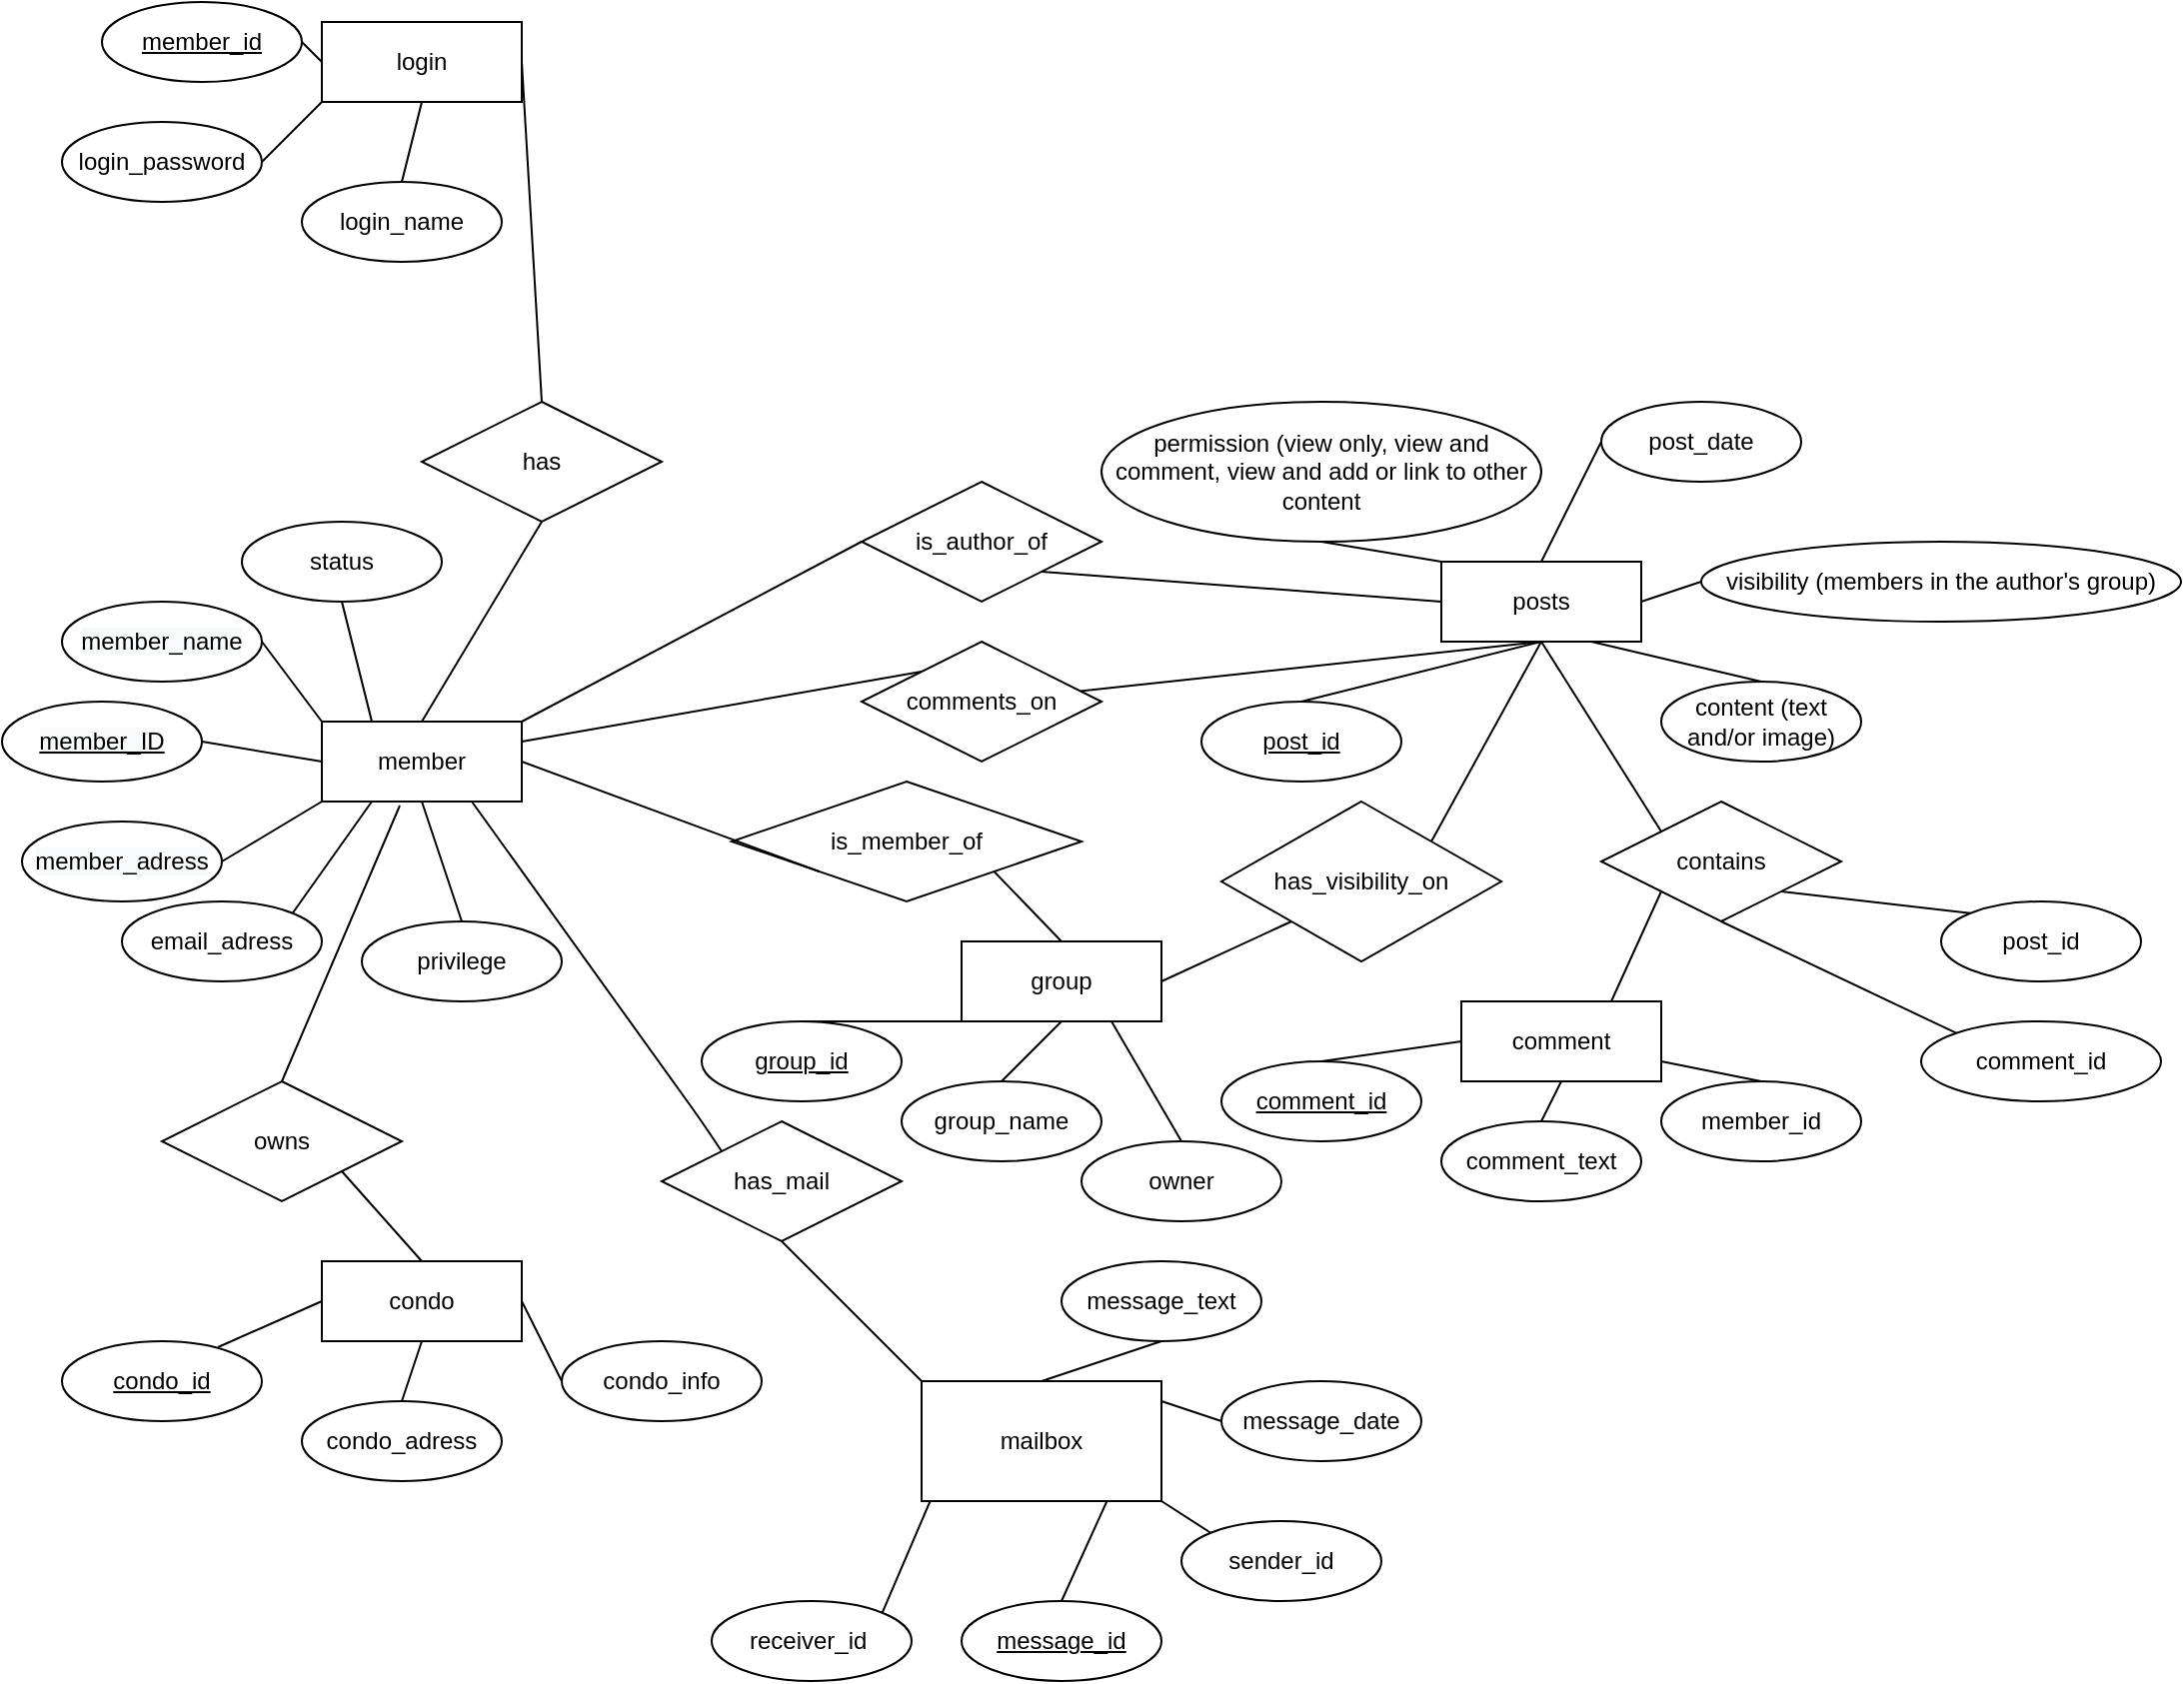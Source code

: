 <mxfile version="13.10.9" type="device"><diagram id="R2lEEEUBdFMjLlhIrx00" name="Page-1"><mxGraphModel dx="1422" dy="762" grid="1" gridSize="10" guides="1" tooltips="1" connect="1" arrows="1" fold="1" page="1" pageScale="1" pageWidth="850" pageHeight="1100" math="0" shadow="0" extFonts="Permanent Marker^https://fonts.googleapis.com/css?family=Permanent+Marker"><root><mxCell id="0"/><mxCell id="1" parent="0"/><mxCell id="h3ni8Memsmb077APxhq8-2" value="member" style="whiteSpace=wrap;html=1;align=center;" parent="1" vertex="1"><mxGeometry x="170" y="390" width="100" height="40" as="geometry"/></mxCell><mxCell id="h3ni8Memsmb077APxhq8-4" value="email_adress" style="ellipse;whiteSpace=wrap;html=1;align=center;" parent="1" vertex="1"><mxGeometry x="70" y="480" width="100" height="40" as="geometry"/></mxCell><mxCell id="h3ni8Memsmb077APxhq8-10" value="has" style="shape=rhombus;perimeter=rhombusPerimeter;whiteSpace=wrap;html=1;align=center;" parent="1" vertex="1"><mxGeometry x="220" y="230" width="120" height="60" as="geometry"/></mxCell><mxCell id="h3ni8Memsmb077APxhq8-11" value="login" style="whiteSpace=wrap;html=1;align=center;" parent="1" vertex="1"><mxGeometry x="170" y="40" width="100" height="40" as="geometry"/></mxCell><mxCell id="h3ni8Memsmb077APxhq8-13" value="login_password" style="ellipse;whiteSpace=wrap;html=1;align=center;" parent="1" vertex="1"><mxGeometry x="40" y="90" width="100" height="40" as="geometry"/></mxCell><mxCell id="h3ni8Memsmb077APxhq8-14" value="login_name" style="ellipse;whiteSpace=wrap;html=1;align=center;" parent="1" vertex="1"><mxGeometry x="160" y="120" width="100" height="40" as="geometry"/></mxCell><mxCell id="h3ni8Memsmb077APxhq8-17" value="member_id" style="ellipse;whiteSpace=wrap;html=1;align=center;fontStyle=4;" parent="1" vertex="1"><mxGeometry x="60" y="30" width="100" height="40" as="geometry"/></mxCell><mxCell id="h3ni8Memsmb077APxhq8-18" value="&lt;span style=&quot;color: rgb(0 , 0 , 0) ; font-family: &amp;#34;helvetica&amp;#34; ; font-size: 12px ; font-style: normal ; font-weight: 400 ; letter-spacing: normal ; text-align: center ; text-indent: 0px ; text-transform: none ; word-spacing: 0px ; background-color: rgb(248 , 249 , 250) ; display: inline ; float: none&quot;&gt;member_adress&lt;/span&gt;" style="ellipse;whiteSpace=wrap;html=1;align=center;" parent="1" vertex="1"><mxGeometry x="20" y="440" width="100" height="40" as="geometry"/></mxCell><mxCell id="h3ni8Memsmb077APxhq8-19" value="&#10;&#10;&lt;span style=&quot;color: rgb(0, 0, 0); font-family: helvetica; font-size: 12px; font-style: normal; font-weight: 400; letter-spacing: normal; text-align: center; text-indent: 0px; text-transform: none; word-spacing: 0px; background-color: rgb(248, 249, 250); display: inline; float: none;&quot;&gt;member_ID&lt;/span&gt;&#10;&#10;" style="ellipse;whiteSpace=wrap;html=1;align=center;fontStyle=4;" parent="1" vertex="1"><mxGeometry x="10" y="380" width="100" height="40" as="geometry"/></mxCell><mxCell id="h3ni8Memsmb077APxhq8-20" value="&#10;&#10;&lt;span style=&quot;color: rgb(0, 0, 0); font-family: helvetica; font-size: 12px; font-style: normal; font-weight: 400; letter-spacing: normal; text-align: center; text-indent: 0px; text-transform: none; word-spacing: 0px; background-color: rgb(248, 249, 250); display: inline; float: none;&quot;&gt;member_name&lt;/span&gt;&#10;&#10;" style="ellipse;whiteSpace=wrap;html=1;align=center;" parent="1" vertex="1"><mxGeometry x="40" y="330" width="100" height="40" as="geometry"/></mxCell><mxCell id="h3ni8Memsmb077APxhq8-21" value="" style="endArrow=none;html=1;exitX=1;exitY=0.5;exitDx=0;exitDy=0;entryX=0;entryY=0.5;entryDx=0;entryDy=0;" parent="1" source="h3ni8Memsmb077APxhq8-17" target="h3ni8Memsmb077APxhq8-11" edge="1"><mxGeometry width="50" height="50" relative="1" as="geometry"><mxPoint x="400" y="280" as="sourcePoint"/><mxPoint x="450" y="230" as="targetPoint"/></mxGeometry></mxCell><mxCell id="h3ni8Memsmb077APxhq8-22" value="" style="endArrow=none;html=1;exitX=0.5;exitY=0;exitDx=0;exitDy=0;entryX=0.5;entryY=1;entryDx=0;entryDy=0;" parent="1" source="h3ni8Memsmb077APxhq8-14" target="h3ni8Memsmb077APxhq8-11" edge="1"><mxGeometry width="50" height="50" relative="1" as="geometry"><mxPoint x="400" y="280" as="sourcePoint"/><mxPoint x="450" y="230" as="targetPoint"/></mxGeometry></mxCell><mxCell id="h3ni8Memsmb077APxhq8-23" value="" style="endArrow=none;html=1;exitX=1;exitY=0.5;exitDx=0;exitDy=0;entryX=0;entryY=1;entryDx=0;entryDy=0;" parent="1" source="h3ni8Memsmb077APxhq8-13" target="h3ni8Memsmb077APxhq8-11" edge="1"><mxGeometry width="50" height="50" relative="1" as="geometry"><mxPoint x="400" y="280" as="sourcePoint"/><mxPoint x="450" y="230" as="targetPoint"/></mxGeometry></mxCell><mxCell id="h3ni8Memsmb077APxhq8-40" value="&lt;br&gt;" style="endArrow=none;html=1;entryX=1;entryY=0.5;entryDx=0;entryDy=0;exitX=0.5;exitY=0;exitDx=0;exitDy=0;" parent="1" source="h3ni8Memsmb077APxhq8-10" target="h3ni8Memsmb077APxhq8-11" edge="1"><mxGeometry width="50" height="50" relative="1" as="geometry"><mxPoint x="400" y="160" as="sourcePoint"/><mxPoint x="450" y="110" as="targetPoint"/></mxGeometry></mxCell><mxCell id="h3ni8Memsmb077APxhq8-41" value="" style="endArrow=none;html=1;entryX=0.5;entryY=1;entryDx=0;entryDy=0;exitX=0.5;exitY=0;exitDx=0;exitDy=0;" parent="1" source="h3ni8Memsmb077APxhq8-2" target="h3ni8Memsmb077APxhq8-10" edge="1"><mxGeometry width="50" height="50" relative="1" as="geometry"><mxPoint x="400" y="380" as="sourcePoint"/><mxPoint x="450" y="330" as="targetPoint"/></mxGeometry></mxCell><mxCell id="h3ni8Memsmb077APxhq8-42" value="" style="endArrow=none;html=1;exitX=1;exitY=0.5;exitDx=0;exitDy=0;entryX=0;entryY=1;entryDx=0;entryDy=0;" parent="1" source="h3ni8Memsmb077APxhq8-18" target="h3ni8Memsmb077APxhq8-2" edge="1"><mxGeometry width="50" height="50" relative="1" as="geometry"><mxPoint x="400" y="380" as="sourcePoint"/><mxPoint x="450" y="330" as="targetPoint"/></mxGeometry></mxCell><mxCell id="h3ni8Memsmb077APxhq8-44" value="" style="endArrow=none;html=1;exitX=1;exitY=0.5;exitDx=0;exitDy=0;entryX=0;entryY=0.5;entryDx=0;entryDy=0;" parent="1" source="h3ni8Memsmb077APxhq8-19" target="h3ni8Memsmb077APxhq8-2" edge="1"><mxGeometry width="50" height="50" relative="1" as="geometry"><mxPoint x="400" y="380" as="sourcePoint"/><mxPoint x="450" y="330" as="targetPoint"/></mxGeometry></mxCell><mxCell id="h3ni8Memsmb077APxhq8-45" value="" style="endArrow=none;html=1;entryX=1;entryY=0.5;entryDx=0;entryDy=0;exitX=0;exitY=0;exitDx=0;exitDy=0;" parent="1" source="h3ni8Memsmb077APxhq8-2" target="h3ni8Memsmb077APxhq8-20" edge="1"><mxGeometry width="50" height="50" relative="1" as="geometry"><mxPoint x="400" y="380" as="sourcePoint"/><mxPoint x="450" y="330" as="targetPoint"/></mxGeometry></mxCell><mxCell id="h3ni8Memsmb077APxhq8-47" value="" style="endArrow=none;html=1;exitX=1;exitY=0;exitDx=0;exitDy=0;entryX=0.25;entryY=1;entryDx=0;entryDy=0;" parent="1" source="h3ni8Memsmb077APxhq8-4" target="h3ni8Memsmb077APxhq8-2" edge="1"><mxGeometry width="50" height="50" relative="1" as="geometry"><mxPoint x="400" y="380" as="sourcePoint"/><mxPoint x="450" y="330" as="targetPoint"/></mxGeometry></mxCell><mxCell id="h3ni8Memsmb077APxhq8-50" value="is_member_of" style="shape=rhombus;perimeter=rhombusPerimeter;whiteSpace=wrap;html=1;align=center;" parent="1" vertex="1"><mxGeometry x="375" y="420" width="175" height="60" as="geometry"/></mxCell><mxCell id="h3ni8Memsmb077APxhq8-51" value="group" style="whiteSpace=wrap;html=1;align=center;" parent="1" vertex="1"><mxGeometry x="490" y="500" width="100" height="40" as="geometry"/></mxCell><mxCell id="h3ni8Memsmb077APxhq8-52" value="group_id" style="ellipse;whiteSpace=wrap;html=1;align=center;fontStyle=4;" parent="1" vertex="1"><mxGeometry x="360" y="540" width="100" height="40" as="geometry"/></mxCell><mxCell id="h3ni8Memsmb077APxhq8-53" value="group_name" style="ellipse;whiteSpace=wrap;html=1;align=center;" parent="1" vertex="1"><mxGeometry x="460" y="570" width="100" height="40" as="geometry"/></mxCell><mxCell id="h3ni8Memsmb077APxhq8-54" value="" style="endArrow=none;html=1;exitX=0.5;exitY=0;exitDx=0;exitDy=0;entryX=0.5;entryY=1;entryDx=0;entryDy=0;" parent="1" source="h3ni8Memsmb077APxhq8-53" target="h3ni8Memsmb077APxhq8-51" edge="1"><mxGeometry width="50" height="50" relative="1" as="geometry"><mxPoint x="400" y="460" as="sourcePoint"/><mxPoint x="450" y="410" as="targetPoint"/></mxGeometry></mxCell><mxCell id="h3ni8Memsmb077APxhq8-55" value="" style="endArrow=none;html=1;entryX=0.25;entryY=1;entryDx=0;entryDy=0;exitX=0.5;exitY=0;exitDx=0;exitDy=0;" parent="1" source="h3ni8Memsmb077APxhq8-52" target="h3ni8Memsmb077APxhq8-51" edge="1"><mxGeometry width="50" height="50" relative="1" as="geometry"><mxPoint x="400" y="460" as="sourcePoint"/><mxPoint x="450" y="410" as="targetPoint"/></mxGeometry></mxCell><mxCell id="h3ni8Memsmb077APxhq8-56" value="" style="endArrow=none;html=1;exitX=1;exitY=0.5;exitDx=0;exitDy=0;entryX=0;entryY=1;entryDx=0;entryDy=0;" parent="1" source="h3ni8Memsmb077APxhq8-2" target="h3ni8Memsmb077APxhq8-50" edge="1"><mxGeometry width="50" height="50" relative="1" as="geometry"><mxPoint x="400" y="460" as="sourcePoint"/><mxPoint x="450" y="410" as="targetPoint"/></mxGeometry></mxCell><mxCell id="h3ni8Memsmb077APxhq8-57" value="" style="endArrow=none;html=1;entryX=1;entryY=1;entryDx=0;entryDy=0;exitX=0.5;exitY=0;exitDx=0;exitDy=0;" parent="1" source="h3ni8Memsmb077APxhq8-51" target="h3ni8Memsmb077APxhq8-50" edge="1"><mxGeometry width="50" height="50" relative="1" as="geometry"><mxPoint x="400" y="460" as="sourcePoint"/><mxPoint x="450" y="410" as="targetPoint"/></mxGeometry></mxCell><mxCell id="h3ni8Memsmb077APxhq8-58" value="is_author_of" style="shape=rhombus;perimeter=rhombusPerimeter;whiteSpace=wrap;html=1;align=center;" parent="1" vertex="1"><mxGeometry x="440" y="270" width="120" height="60" as="geometry"/></mxCell><mxCell id="h3ni8Memsmb077APxhq8-59" value="" style="endArrow=none;html=1;exitX=1;exitY=0;exitDx=0;exitDy=0;entryX=0;entryY=0.5;entryDx=0;entryDy=0;" parent="1" source="h3ni8Memsmb077APxhq8-2" target="h3ni8Memsmb077APxhq8-58" edge="1"><mxGeometry width="50" height="50" relative="1" as="geometry"><mxPoint x="400" y="460" as="sourcePoint"/><mxPoint x="450" y="410" as="targetPoint"/></mxGeometry></mxCell><mxCell id="h3ni8Memsmb077APxhq8-60" value="posts" style="whiteSpace=wrap;html=1;align=center;" parent="1" vertex="1"><mxGeometry x="730" y="310" width="100" height="40" as="geometry"/></mxCell><mxCell id="h3ni8Memsmb077APxhq8-61" value="post_id" style="ellipse;whiteSpace=wrap;html=1;align=center;fontStyle=4;" parent="1" vertex="1"><mxGeometry x="610" y="380" width="100" height="40" as="geometry"/></mxCell><mxCell id="h3ni8Memsmb077APxhq8-62" value="content (text and/or image)" style="ellipse;whiteSpace=wrap;html=1;align=center;" parent="1" vertex="1"><mxGeometry x="840" y="370" width="100" height="40" as="geometry"/></mxCell><mxCell id="h3ni8Memsmb077APxhq8-63" value="visibility (members in the author's group)" style="ellipse;whiteSpace=wrap;html=1;align=center;" parent="1" vertex="1"><mxGeometry x="860" y="300" width="240" height="40" as="geometry"/></mxCell><mxCell id="h3ni8Memsmb077APxhq8-64" value="post_date" style="ellipse;whiteSpace=wrap;html=1;align=center;" parent="1" vertex="1"><mxGeometry x="810" y="230" width="100" height="40" as="geometry"/></mxCell><mxCell id="h3ni8Memsmb077APxhq8-65" value="" style="endArrow=none;html=1;entryX=0.75;entryY=1;entryDx=0;entryDy=0;exitX=0.5;exitY=0;exitDx=0;exitDy=0;" parent="1" source="h3ni8Memsmb077APxhq8-62" target="h3ni8Memsmb077APxhq8-60" edge="1"><mxGeometry width="50" height="50" relative="1" as="geometry"><mxPoint x="460" y="440" as="sourcePoint"/><mxPoint x="510" y="390" as="targetPoint"/></mxGeometry></mxCell><mxCell id="h3ni8Memsmb077APxhq8-66" value="" style="endArrow=none;html=1;entryX=0.5;entryY=1;entryDx=0;entryDy=0;exitX=0.5;exitY=0;exitDx=0;exitDy=0;" parent="1" source="h3ni8Memsmb077APxhq8-61" target="h3ni8Memsmb077APxhq8-60" edge="1"><mxGeometry width="50" height="50" relative="1" as="geometry"><mxPoint x="690" y="370" as="sourcePoint"/><mxPoint x="510" y="390" as="targetPoint"/></mxGeometry></mxCell><mxCell id="h3ni8Memsmb077APxhq8-67" value="" style="endArrow=none;html=1;exitX=1;exitY=0.5;exitDx=0;exitDy=0;entryX=0;entryY=0.5;entryDx=0;entryDy=0;" parent="1" source="h3ni8Memsmb077APxhq8-60" target="h3ni8Memsmb077APxhq8-63" edge="1"><mxGeometry width="50" height="50" relative="1" as="geometry"><mxPoint x="460" y="440" as="sourcePoint"/><mxPoint x="840" y="320" as="targetPoint"/></mxGeometry></mxCell><mxCell id="h3ni8Memsmb077APxhq8-68" value="" style="endArrow=none;html=1;entryX=0;entryY=0.5;entryDx=0;entryDy=0;exitX=0.5;exitY=0;exitDx=0;exitDy=0;" parent="1" source="h3ni8Memsmb077APxhq8-60" target="h3ni8Memsmb077APxhq8-64" edge="1"><mxGeometry width="50" height="50" relative="1" as="geometry"><mxPoint x="460" y="440" as="sourcePoint"/><mxPoint x="510" y="390" as="targetPoint"/></mxGeometry></mxCell><mxCell id="h3ni8Memsmb077APxhq8-69" value="" style="endArrow=none;html=1;entryX=1;entryY=1;entryDx=0;entryDy=0;exitX=0;exitY=0.5;exitDx=0;exitDy=0;" parent="1" source="h3ni8Memsmb077APxhq8-60" target="h3ni8Memsmb077APxhq8-58" edge="1"><mxGeometry width="50" height="50" relative="1" as="geometry"><mxPoint x="400" y="460" as="sourcePoint"/><mxPoint x="450" y="410" as="targetPoint"/></mxGeometry></mxCell><mxCell id="h3ni8Memsmb077APxhq8-70" value="condo" style="whiteSpace=wrap;html=1;align=center;" parent="1" vertex="1"><mxGeometry x="170" y="660" width="100" height="40" as="geometry"/></mxCell><mxCell id="h3ni8Memsmb077APxhq8-71" value="owns" style="shape=rhombus;perimeter=rhombusPerimeter;whiteSpace=wrap;html=1;align=center;" parent="1" vertex="1"><mxGeometry x="90" y="570" width="120" height="60" as="geometry"/></mxCell><mxCell id="h3ni8Memsmb077APxhq8-72" value="condo_adress" style="ellipse;whiteSpace=wrap;html=1;align=center;" parent="1" vertex="1"><mxGeometry x="160" y="730" width="100" height="40" as="geometry"/></mxCell><mxCell id="h3ni8Memsmb077APxhq8-73" value="condo_id" style="ellipse;whiteSpace=wrap;html=1;align=center;fontStyle=4;" parent="1" vertex="1"><mxGeometry x="40" y="700" width="100" height="40" as="geometry"/></mxCell><mxCell id="h3ni8Memsmb077APxhq8-74" value="" style="endArrow=none;html=1;entryX=0.39;entryY=1.05;entryDx=0;entryDy=0;exitX=0.5;exitY=0;exitDx=0;exitDy=0;entryPerimeter=0;" parent="1" source="h3ni8Memsmb077APxhq8-71" target="h3ni8Memsmb077APxhq8-2" edge="1"><mxGeometry width="50" height="50" relative="1" as="geometry"><mxPoint x="400" y="600" as="sourcePoint"/><mxPoint x="450" y="550" as="targetPoint"/></mxGeometry></mxCell><mxCell id="h3ni8Memsmb077APxhq8-75" value="" style="endArrow=none;html=1;exitX=1;exitY=1;exitDx=0;exitDy=0;entryX=0.5;entryY=0;entryDx=0;entryDy=0;" parent="1" source="h3ni8Memsmb077APxhq8-71" target="h3ni8Memsmb077APxhq8-70" edge="1"><mxGeometry width="50" height="50" relative="1" as="geometry"><mxPoint x="400" y="600" as="sourcePoint"/><mxPoint x="450" y="550" as="targetPoint"/></mxGeometry></mxCell><mxCell id="h3ni8Memsmb077APxhq8-76" value="condo_info" style="ellipse;whiteSpace=wrap;html=1;align=center;" parent="1" vertex="1"><mxGeometry x="290" y="700" width="100" height="40" as="geometry"/></mxCell><mxCell id="h3ni8Memsmb077APxhq8-77" value="" style="endArrow=none;html=1;exitX=0;exitY=0.5;exitDx=0;exitDy=0;entryX=1;entryY=0.5;entryDx=0;entryDy=0;" parent="1" source="h3ni8Memsmb077APxhq8-76" target="h3ni8Memsmb077APxhq8-70" edge="1"><mxGeometry width="50" height="50" relative="1" as="geometry"><mxPoint x="400" y="600" as="sourcePoint"/><mxPoint x="450" y="550" as="targetPoint"/></mxGeometry></mxCell><mxCell id="h3ni8Memsmb077APxhq8-78" value="" style="endArrow=none;html=1;exitX=0.5;exitY=0;exitDx=0;exitDy=0;entryX=0.5;entryY=1;entryDx=0;entryDy=0;" parent="1" source="h3ni8Memsmb077APxhq8-72" target="h3ni8Memsmb077APxhq8-70" edge="1"><mxGeometry width="50" height="50" relative="1" as="geometry"><mxPoint x="400" y="600" as="sourcePoint"/><mxPoint x="450" y="550" as="targetPoint"/></mxGeometry></mxCell><mxCell id="h3ni8Memsmb077APxhq8-79" value="" style="endArrow=none;html=1;exitX=0.78;exitY=0.075;exitDx=0;exitDy=0;exitPerimeter=0;entryX=0;entryY=0.5;entryDx=0;entryDy=0;" parent="1" source="h3ni8Memsmb077APxhq8-73" target="h3ni8Memsmb077APxhq8-70" edge="1"><mxGeometry width="50" height="50" relative="1" as="geometry"><mxPoint x="400" y="600" as="sourcePoint"/><mxPoint x="450" y="550" as="targetPoint"/></mxGeometry></mxCell><mxCell id="h3ni8Memsmb077APxhq8-80" value="comments_on" style="shape=rhombus;perimeter=rhombusPerimeter;whiteSpace=wrap;html=1;align=center;" parent="1" vertex="1"><mxGeometry x="440" y="350" width="120" height="60" as="geometry"/></mxCell><mxCell id="h3ni8Memsmb077APxhq8-81" value="comment" style="whiteSpace=wrap;html=1;align=center;" parent="1" vertex="1"><mxGeometry x="740" y="530" width="100" height="40" as="geometry"/></mxCell><mxCell id="h3ni8Memsmb077APxhq8-82" value="comment_id" style="ellipse;whiteSpace=wrap;html=1;align=center;fontStyle=4;" parent="1" vertex="1"><mxGeometry x="620" y="560" width="100" height="40" as="geometry"/></mxCell><mxCell id="h3ni8Memsmb077APxhq8-83" value="comment_text" style="ellipse;whiteSpace=wrap;html=1;align=center;" parent="1" vertex="1"><mxGeometry x="730" y="590" width="100" height="40" as="geometry"/></mxCell><mxCell id="h3ni8Memsmb077APxhq8-85" value="" style="endArrow=none;html=1;entryX=0.5;entryY=1;entryDx=0;entryDy=0;exitX=0.5;exitY=0;exitDx=0;exitDy=0;" parent="1" source="h3ni8Memsmb077APxhq8-83" target="h3ni8Memsmb077APxhq8-81" edge="1"><mxGeometry width="50" height="50" relative="1" as="geometry"><mxPoint x="470" y="570" as="sourcePoint"/><mxPoint x="520" y="520" as="targetPoint"/></mxGeometry></mxCell><mxCell id="h3ni8Memsmb077APxhq8-86" value="" style="endArrow=none;html=1;entryX=0;entryY=0.5;entryDx=0;entryDy=0;exitX=0.5;exitY=0;exitDx=0;exitDy=0;" parent="1" source="h3ni8Memsmb077APxhq8-82" target="h3ni8Memsmb077APxhq8-81" edge="1"><mxGeometry width="50" height="50" relative="1" as="geometry"><mxPoint x="680" y="570" as="sourcePoint"/><mxPoint x="460" y="540" as="targetPoint"/></mxGeometry></mxCell><mxCell id="h3ni8Memsmb077APxhq8-87" value="" style="endArrow=none;html=1;entryX=0;entryY=0;entryDx=0;entryDy=0;exitX=1;exitY=0.25;exitDx=0;exitDy=0;" parent="1" source="h3ni8Memsmb077APxhq8-2" target="h3ni8Memsmb077APxhq8-80" edge="1"><mxGeometry width="50" height="50" relative="1" as="geometry"><mxPoint x="280" y="420" as="sourcePoint"/><mxPoint x="450" y="530" as="targetPoint"/></mxGeometry></mxCell><mxCell id="h3ni8Memsmb077APxhq8-88" value="" style="endArrow=none;html=1;entryX=0.5;entryY=1;entryDx=0;entryDy=0;" parent="1" source="h3ni8Memsmb077APxhq8-80" target="h3ni8Memsmb077APxhq8-60" edge="1"><mxGeometry width="50" height="50" relative="1" as="geometry"><mxPoint x="730" y="440" as="sourcePoint"/><mxPoint x="510" y="510" as="targetPoint"/></mxGeometry></mxCell><mxCell id="h3ni8Memsmb077APxhq8-89" value="member_id" style="ellipse;whiteSpace=wrap;html=1;align=center;" parent="1" vertex="1"><mxGeometry x="840" y="570" width="100" height="40" as="geometry"/></mxCell><mxCell id="h3ni8Memsmb077APxhq8-90" value="post_id" style="ellipse;whiteSpace=wrap;html=1;align=center;" parent="1" vertex="1"><mxGeometry x="980" y="480" width="100" height="40" as="geometry"/></mxCell><mxCell id="h3ni8Memsmb077APxhq8-92" value="" style="endArrow=none;html=1;entryX=1;entryY=1;entryDx=0;entryDy=0;exitX=0;exitY=0;exitDx=0;exitDy=0;" parent="1" source="h3ni8Memsmb077APxhq8-90" target="Rss6tyHD50AQzj5xC_tv-4" edge="1"><mxGeometry width="50" height="50" relative="1" as="geometry"><mxPoint x="710" y="560" as="sourcePoint"/><mxPoint x="760" y="510" as="targetPoint"/></mxGeometry></mxCell><mxCell id="h3ni8Memsmb077APxhq8-93" value="has_mail" style="shape=rhombus;perimeter=rhombusPerimeter;whiteSpace=wrap;html=1;align=center;" parent="1" vertex="1"><mxGeometry x="340" y="590" width="120" height="60" as="geometry"/></mxCell><mxCell id="h3ni8Memsmb077APxhq8-94" value="" style="endArrow=none;html=1;entryX=0.75;entryY=1;entryDx=0;entryDy=0;exitX=0;exitY=0;exitDx=0;exitDy=0;" parent="1" source="h3ni8Memsmb077APxhq8-93" target="h3ni8Memsmb077APxhq8-2" edge="1"><mxGeometry width="50" height="50" relative="1" as="geometry"><mxPoint x="190" y="670" as="sourcePoint"/><mxPoint x="240" y="620" as="targetPoint"/><Array as="points"><mxPoint x="360" y="590"/></Array></mxGeometry></mxCell><mxCell id="h3ni8Memsmb077APxhq8-96" value="message_id" style="ellipse;whiteSpace=wrap;html=1;align=center;fontStyle=4;" parent="1" vertex="1"><mxGeometry x="490" y="830" width="100" height="40" as="geometry"/></mxCell><mxCell id="h3ni8Memsmb077APxhq8-97" value="sender_id" style="ellipse;whiteSpace=wrap;html=1;align=center;" parent="1" vertex="1"><mxGeometry x="600" y="790" width="100" height="40" as="geometry"/></mxCell><mxCell id="h3ni8Memsmb077APxhq8-98" value="receiver_id&amp;nbsp;" style="ellipse;whiteSpace=wrap;html=1;align=center;" parent="1" vertex="1"><mxGeometry x="365" y="830" width="100" height="40" as="geometry"/></mxCell><mxCell id="h3ni8Memsmb077APxhq8-100" value="message_date" style="ellipse;whiteSpace=wrap;html=1;align=center;" parent="1" vertex="1"><mxGeometry x="620" y="720" width="100" height="40" as="geometry"/></mxCell><mxCell id="h3ni8Memsmb077APxhq8-101" value="message_text" style="ellipse;whiteSpace=wrap;html=1;align=center;" parent="1" vertex="1"><mxGeometry x="540" y="660" width="100" height="40" as="geometry"/></mxCell><mxCell id="h3ni8Memsmb077APxhq8-102" value="" style="endArrow=none;html=1;exitX=0.5;exitY=0;exitDx=0;exitDy=0;entryX=1;entryY=0;entryDx=0;entryDy=0;" parent="1" source="h3ni8Memsmb077APxhq8-96" target="Rss6tyHD50AQzj5xC_tv-1" edge="1"><mxGeometry width="50" height="50" relative="1" as="geometry"><mxPoint x="280" y="670" as="sourcePoint"/><mxPoint x="330" y="620" as="targetPoint"/></mxGeometry></mxCell><mxCell id="h3ni8Memsmb077APxhq8-103" value="" style="endArrow=none;html=1;entryX=0;entryY=0.5;entryDx=0;entryDy=0;exitX=0.75;exitY=0;exitDx=0;exitDy=0;" parent="1" source="Rss6tyHD50AQzj5xC_tv-1" target="h3ni8Memsmb077APxhq8-100" edge="1"><mxGeometry width="50" height="50" relative="1" as="geometry"><mxPoint x="280" y="670" as="sourcePoint"/><mxPoint x="330" y="620" as="targetPoint"/></mxGeometry></mxCell><mxCell id="h3ni8Memsmb077APxhq8-104" value="" style="endArrow=none;html=1;entryX=0.5;entryY=1;entryDx=0;entryDy=0;exitX=0.5;exitY=0;exitDx=0;exitDy=0;" parent="1" source="Rss6tyHD50AQzj5xC_tv-1" target="h3ni8Memsmb077APxhq8-101" edge="1"><mxGeometry width="50" height="50" relative="1" as="geometry"><mxPoint x="280" y="670" as="sourcePoint"/><mxPoint x="330" y="620" as="targetPoint"/></mxGeometry></mxCell><mxCell id="h3ni8Memsmb077APxhq8-105" value="" style="endArrow=none;html=1;entryX=0.25;entryY=0;entryDx=0;entryDy=0;exitX=1;exitY=0;exitDx=0;exitDy=0;" parent="1" source="h3ni8Memsmb077APxhq8-98" target="Rss6tyHD50AQzj5xC_tv-1" edge="1"><mxGeometry width="50" height="50" relative="1" as="geometry"><mxPoint x="280" y="670" as="sourcePoint"/><mxPoint x="330" y="620" as="targetPoint"/></mxGeometry></mxCell><mxCell id="syieMKZuZGmAm5HJCXAZ-3" value="status" style="ellipse;whiteSpace=wrap;html=1;align=center;" parent="1" vertex="1"><mxGeometry x="130" y="290" width="100" height="40" as="geometry"/></mxCell><mxCell id="syieMKZuZGmAm5HJCXAZ-6" style="edgeStyle=orthogonalEdgeStyle;rounded=0;orthogonalLoop=1;jettySize=auto;html=1;exitX=0.5;exitY=1;exitDx=0;exitDy=0;endArrow=none;endFill=0;" parent="1" source="syieMKZuZGmAm5HJCXAZ-3" target="syieMKZuZGmAm5HJCXAZ-3" edge="1"><mxGeometry relative="1" as="geometry"/></mxCell><mxCell id="syieMKZuZGmAm5HJCXAZ-8" value="" style="endArrow=none;html=1;entryX=0.5;entryY=1;entryDx=0;entryDy=0;exitX=0.25;exitY=0;exitDx=0;exitDy=0;" parent="1" source="h3ni8Memsmb077APxhq8-2" target="syieMKZuZGmAm5HJCXAZ-3" edge="1"><mxGeometry width="50" height="50" relative="1" as="geometry"><mxPoint x="170" y="380" as="sourcePoint"/><mxPoint x="220" y="330" as="targetPoint"/></mxGeometry></mxCell><mxCell id="Rss6tyHD50AQzj5xC_tv-1" value="mailbox" style="rounded=0;whiteSpace=wrap;html=1;" parent="1" vertex="1"><mxGeometry x="470" y="720" width="120" height="60" as="geometry"/></mxCell><mxCell id="Rss6tyHD50AQzj5xC_tv-2" value="" style="endArrow=none;html=1;entryX=0.5;entryY=1;entryDx=0;entryDy=0;exitX=0;exitY=0;exitDx=0;exitDy=0;" parent="1" source="Rss6tyHD50AQzj5xC_tv-1" target="h3ni8Memsmb077APxhq8-93" edge="1"><mxGeometry width="50" height="50" relative="1" as="geometry"><mxPoint x="420" y="710" as="sourcePoint"/><mxPoint x="470" y="660" as="targetPoint"/></mxGeometry></mxCell><mxCell id="Rss6tyHD50AQzj5xC_tv-3" value="" style="endArrow=none;html=1;entryX=1;entryY=1;entryDx=0;entryDy=0;exitX=0;exitY=0;exitDx=0;exitDy=0;" parent="1" source="h3ni8Memsmb077APxhq8-97" target="Rss6tyHD50AQzj5xC_tv-1" edge="1"><mxGeometry width="50" height="50" relative="1" as="geometry"><mxPoint x="760" y="830" as="sourcePoint"/><mxPoint x="810" y="780" as="targetPoint"/></mxGeometry></mxCell><mxCell id="Rss6tyHD50AQzj5xC_tv-4" value="contains" style="shape=rhombus;perimeter=rhombusPerimeter;whiteSpace=wrap;html=1;align=center;" parent="1" vertex="1"><mxGeometry x="810" y="430" width="120" height="60" as="geometry"/></mxCell><mxCell id="Rss6tyHD50AQzj5xC_tv-6" value="" style="endArrow=none;html=1;entryX=0.5;entryY=1;entryDx=0;entryDy=0;exitX=0;exitY=0;exitDx=0;exitDy=0;" parent="1" source="Rss6tyHD50AQzj5xC_tv-4" target="h3ni8Memsmb077APxhq8-60" edge="1"><mxGeometry width="50" height="50" relative="1" as="geometry"><mxPoint x="780" y="440" as="sourcePoint"/><mxPoint x="830" y="390" as="targetPoint"/></mxGeometry></mxCell><mxCell id="Rss6tyHD50AQzj5xC_tv-7" value="" style="endArrow=none;html=1;entryX=0;entryY=1;entryDx=0;entryDy=0;exitX=0.75;exitY=0;exitDx=0;exitDy=0;" parent="1" source="h3ni8Memsmb077APxhq8-81" target="Rss6tyHD50AQzj5xC_tv-4" edge="1"><mxGeometry width="50" height="50" relative="1" as="geometry"><mxPoint x="790" y="510" as="sourcePoint"/><mxPoint x="840" y="460" as="targetPoint"/></mxGeometry></mxCell><mxCell id="Rss6tyHD50AQzj5xC_tv-9" value="comment_id" style="ellipse;whiteSpace=wrap;html=1;" parent="1" vertex="1"><mxGeometry x="970" y="540" width="120" height="40" as="geometry"/></mxCell><mxCell id="Rss6tyHD50AQzj5xC_tv-10" value="" style="endArrow=none;html=1;entryX=0.5;entryY=1;entryDx=0;entryDy=0;exitX=0;exitY=0;exitDx=0;exitDy=0;" parent="1" source="Rss6tyHD50AQzj5xC_tv-9" target="Rss6tyHD50AQzj5xC_tv-4" edge="1"><mxGeometry width="50" height="50" relative="1" as="geometry"><mxPoint x="880" y="540" as="sourcePoint"/><mxPoint x="930" y="490" as="targetPoint"/></mxGeometry></mxCell><mxCell id="Rss6tyHD50AQzj5xC_tv-11" value="" style="endArrow=none;html=1;exitX=1;exitY=0.75;exitDx=0;exitDy=0;entryX=0.5;entryY=0;entryDx=0;entryDy=0;" parent="1" source="h3ni8Memsmb077APxhq8-81" target="h3ni8Memsmb077APxhq8-89" edge="1"><mxGeometry width="50" height="50" relative="1" as="geometry"><mxPoint x="830" y="560" as="sourcePoint"/><mxPoint x="880" y="510" as="targetPoint"/></mxGeometry></mxCell><mxCell id="Rss6tyHD50AQzj5xC_tv-12" value="has_visibility_on" style="rhombus;whiteSpace=wrap;html=1;" parent="1" vertex="1"><mxGeometry x="620" y="430" width="140" height="80" as="geometry"/></mxCell><mxCell id="Rss6tyHD50AQzj5xC_tv-13" value="" style="endArrow=none;html=1;exitX=1;exitY=0.5;exitDx=0;exitDy=0;entryX=0;entryY=1;entryDx=0;entryDy=0;" parent="1" source="h3ni8Memsmb077APxhq8-51" target="Rss6tyHD50AQzj5xC_tv-12" edge="1"><mxGeometry width="50" height="50" relative="1" as="geometry"><mxPoint x="630" y="540" as="sourcePoint"/><mxPoint x="680" y="490" as="targetPoint"/></mxGeometry></mxCell><mxCell id="Rss6tyHD50AQzj5xC_tv-14" value="" style="endArrow=none;html=1;entryX=0.5;entryY=1;entryDx=0;entryDy=0;exitX=1;exitY=0;exitDx=0;exitDy=0;" parent="1" source="Rss6tyHD50AQzj5xC_tv-12" target="h3ni8Memsmb077APxhq8-60" edge="1"><mxGeometry width="50" height="50" relative="1" as="geometry"><mxPoint x="740" y="440" as="sourcePoint"/><mxPoint x="790" y="390" as="targetPoint"/></mxGeometry></mxCell><mxCell id="Rss6tyHD50AQzj5xC_tv-15" value="permission (view only, view and comment, view and add or link to other content" style="ellipse;whiteSpace=wrap;html=1;" parent="1" vertex="1"><mxGeometry x="560" y="230" width="220" height="70" as="geometry"/></mxCell><mxCell id="Rss6tyHD50AQzj5xC_tv-16" value="" style="endArrow=none;html=1;entryX=0.5;entryY=1;entryDx=0;entryDy=0;exitX=0;exitY=0;exitDx=0;exitDy=0;" parent="1" source="h3ni8Memsmb077APxhq8-60" target="Rss6tyHD50AQzj5xC_tv-15" edge="1"><mxGeometry width="50" height="50" relative="1" as="geometry"><mxPoint x="660" y="340" as="sourcePoint"/><mxPoint x="710" y="290" as="targetPoint"/></mxGeometry></mxCell><mxCell id="bnH_Q5yNdZjXjqp3-PJ9-3" value="owner" style="ellipse;whiteSpace=wrap;html=1;align=center;" parent="1" vertex="1"><mxGeometry x="550" y="600" width="100" height="40" as="geometry"/></mxCell><mxCell id="bnH_Q5yNdZjXjqp3-PJ9-4" value="" style="endArrow=none;html=1;entryX=0.75;entryY=1;entryDx=0;entryDy=0;exitX=0.5;exitY=0;exitDx=0;exitDy=0;" parent="1" source="bnH_Q5yNdZjXjqp3-PJ9-3" target="h3ni8Memsmb077APxhq8-51" edge="1"><mxGeometry width="50" height="50" relative="1" as="geometry"><mxPoint x="580" y="610" as="sourcePoint"/><mxPoint x="630" y="560" as="targetPoint"/></mxGeometry></mxCell><mxCell id="NzqRHk5Bbfb4H9KVeuxo-1" value="" style="endArrow=none;html=1;entryX=0.5;entryY=1;entryDx=0;entryDy=0;exitX=0.5;exitY=0;exitDx=0;exitDy=0;" edge="1" parent="1" source="NzqRHk5Bbfb4H9KVeuxo-4" target="h3ni8Memsmb077APxhq8-2"><mxGeometry width="50" height="50" relative="1" as="geometry"><mxPoint x="230" y="490" as="sourcePoint"/><mxPoint x="260" y="490" as="targetPoint"/></mxGeometry></mxCell><mxCell id="NzqRHk5Bbfb4H9KVeuxo-4" value="privilege" style="ellipse;whiteSpace=wrap;html=1;align=center;" vertex="1" parent="1"><mxGeometry x="190" y="490" width="100" height="40" as="geometry"/></mxCell></root></mxGraphModel></diagram></mxfile>